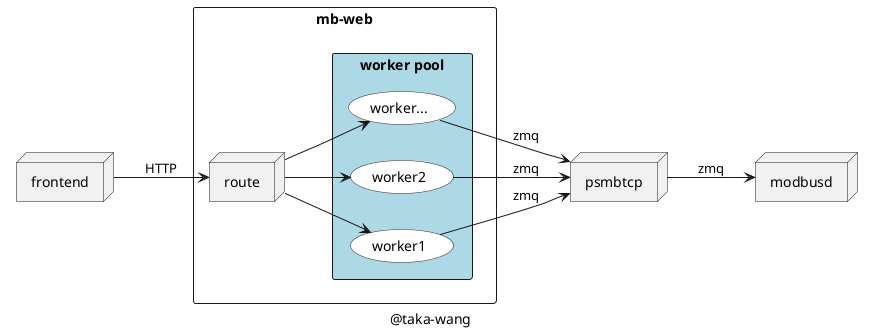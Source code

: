 @startuml

node psmbtcp
node modbusd
node frontend

rectangle "mb-web" {
    node route

    rectangle "worker pool" #LightBlue{
        Usecase worker1 #FFF
        Usecase worker2 #FFF
        Usecase worker... #FFF
    }
}

left to right direction

frontend --> route : HTTP
route --> worker1
route --> worker2
route --> worker...
worker1 --> psmbtcp : zmq
worker2 --> psmbtcp : zmq
worker... --> psmbtcp: zmq
psmbtcp --> modbusd : zmq


caption @taka-wang

@enduml
